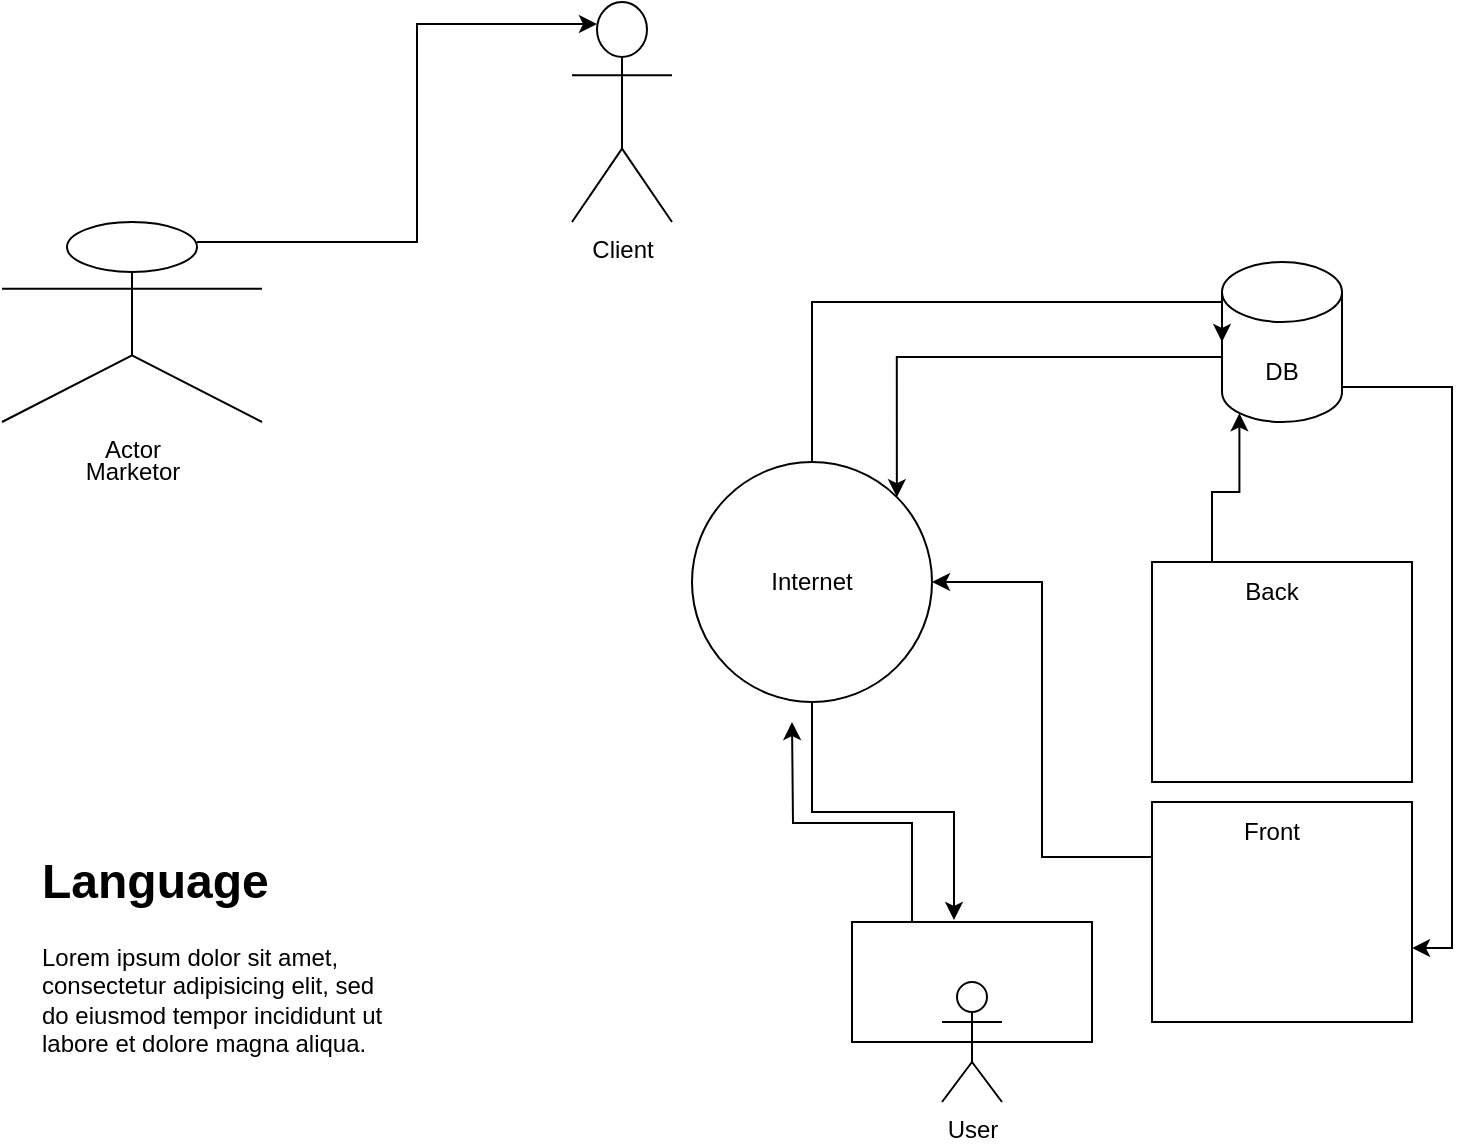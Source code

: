 <mxfile version="20.0.4" type="github">
  <diagram id="kfOT8hEyOMGVeFGY6LPV" name="Page-1">
    <mxGraphModel dx="1207" dy="764" grid="1" gridSize="10" guides="1" tooltips="1" connect="1" arrows="1" fold="1" page="1" pageScale="1" pageWidth="850" pageHeight="1100" math="0" shadow="0">
      <root>
        <mxCell id="0" />
        <mxCell id="1" parent="0" />
        <mxCell id="-GcAtBjWmZyuN-Dd3xA9-8" style="edgeStyle=orthogonalEdgeStyle;rounded=0;orthogonalLoop=1;jettySize=auto;html=1;exitX=0.75;exitY=0.1;exitDx=0;exitDy=0;exitPerimeter=0;entryX=0.25;entryY=0.1;entryDx=0;entryDy=0;entryPerimeter=0;" edge="1" parent="1" source="-GcAtBjWmZyuN-Dd3xA9-1" target="-GcAtBjWmZyuN-Dd3xA9-7">
          <mxGeometry relative="1" as="geometry" />
        </mxCell>
        <mxCell id="-GcAtBjWmZyuN-Dd3xA9-1" value="Actor" style="shape=umlActor;verticalLabelPosition=bottom;verticalAlign=top;html=1;outlineConnect=0;" vertex="1" parent="1">
          <mxGeometry x="75" y="190" width="130" height="100" as="geometry" />
        </mxCell>
        <mxCell id="-GcAtBjWmZyuN-Dd3xA9-2" value="Marketor" style="text;html=1;align=center;verticalAlign=middle;resizable=0;points=[];autosize=1;strokeColor=none;fillColor=none;" vertex="1" parent="1">
          <mxGeometry x="105" y="300" width="70" height="30" as="geometry" />
        </mxCell>
        <mxCell id="-GcAtBjWmZyuN-Dd3xA9-7" value="Client" style="shape=umlActor;verticalLabelPosition=bottom;verticalAlign=top;html=1;outlineConnect=0;" vertex="1" parent="1">
          <mxGeometry x="360" y="80" width="50" height="110" as="geometry" />
        </mxCell>
        <mxCell id="-GcAtBjWmZyuN-Dd3xA9-26" style="edgeStyle=orthogonalEdgeStyle;rounded=0;orthogonalLoop=1;jettySize=auto;html=1;exitX=0;exitY=0.25;exitDx=0;exitDy=0;entryX=1;entryY=0.5;entryDx=0;entryDy=0;" edge="1" parent="1" source="-GcAtBjWmZyuN-Dd3xA9-9" target="-GcAtBjWmZyuN-Dd3xA9-21">
          <mxGeometry relative="1" as="geometry" />
        </mxCell>
        <mxCell id="-GcAtBjWmZyuN-Dd3xA9-9" value="" style="rounded=0;whiteSpace=wrap;html=1;" vertex="1" parent="1">
          <mxGeometry x="650" y="480" width="130" height="110" as="geometry" />
        </mxCell>
        <mxCell id="-GcAtBjWmZyuN-Dd3xA9-13" value="&lt;h1&gt;Language&lt;/h1&gt;&lt;p&gt;Lorem ipsum dolor sit amet, consectetur adipisicing elit, sed do eiusmod tempor incididunt ut labore et dolore magna aliqua.&lt;/p&gt;" style="text;html=1;strokeColor=none;fillColor=none;spacing=5;spacingTop=-20;whiteSpace=wrap;overflow=hidden;rounded=0;" vertex="1" parent="1">
          <mxGeometry x="90" y="500" width="190" height="120" as="geometry" />
        </mxCell>
        <mxCell id="-GcAtBjWmZyuN-Dd3xA9-14" value="Front" style="text;html=1;strokeColor=none;fillColor=none;align=center;verticalAlign=middle;whiteSpace=wrap;rounded=0;" vertex="1" parent="1">
          <mxGeometry x="680" y="480" width="60" height="30" as="geometry" />
        </mxCell>
        <mxCell id="-GcAtBjWmZyuN-Dd3xA9-15" value="" style="rounded=0;whiteSpace=wrap;html=1;" vertex="1" parent="1">
          <mxGeometry x="650" y="360" width="130" height="110" as="geometry" />
        </mxCell>
        <mxCell id="-GcAtBjWmZyuN-Dd3xA9-28" style="edgeStyle=orthogonalEdgeStyle;rounded=0;orthogonalLoop=1;jettySize=auto;html=1;exitX=0;exitY=0;exitDx=0;exitDy=0;entryX=0.145;entryY=1;entryDx=0;entryDy=-4.35;entryPerimeter=0;" edge="1" parent="1" source="-GcAtBjWmZyuN-Dd3xA9-16" target="-GcAtBjWmZyuN-Dd3xA9-17">
          <mxGeometry relative="1" as="geometry" />
        </mxCell>
        <mxCell id="-GcAtBjWmZyuN-Dd3xA9-16" value="Back" style="text;html=1;strokeColor=none;fillColor=none;align=center;verticalAlign=middle;whiteSpace=wrap;rounded=0;" vertex="1" parent="1">
          <mxGeometry x="680" y="360" width="60" height="30" as="geometry" />
        </mxCell>
        <mxCell id="-GcAtBjWmZyuN-Dd3xA9-17" value="" style="shape=cylinder3;whiteSpace=wrap;html=1;boundedLbl=1;backgroundOutline=1;size=15;" vertex="1" parent="1">
          <mxGeometry x="685" y="210" width="60" height="80" as="geometry" />
        </mxCell>
        <mxCell id="-GcAtBjWmZyuN-Dd3xA9-25" style="edgeStyle=orthogonalEdgeStyle;rounded=0;orthogonalLoop=1;jettySize=auto;html=1;exitX=1;exitY=0.75;exitDx=0;exitDy=0;entryX=1;entryY=0.664;entryDx=0;entryDy=0;entryPerimeter=0;" edge="1" parent="1" source="-GcAtBjWmZyuN-Dd3xA9-18" target="-GcAtBjWmZyuN-Dd3xA9-9">
          <mxGeometry relative="1" as="geometry" />
        </mxCell>
        <mxCell id="-GcAtBjWmZyuN-Dd3xA9-29" style="edgeStyle=orthogonalEdgeStyle;rounded=0;orthogonalLoop=1;jettySize=auto;html=1;exitX=0;exitY=0.25;exitDx=0;exitDy=0;entryX=1;entryY=0;entryDx=0;entryDy=0;" edge="1" parent="1" source="-GcAtBjWmZyuN-Dd3xA9-18" target="-GcAtBjWmZyuN-Dd3xA9-21">
          <mxGeometry relative="1" as="geometry" />
        </mxCell>
        <mxCell id="-GcAtBjWmZyuN-Dd3xA9-18" value="DB" style="text;html=1;strokeColor=none;fillColor=none;align=center;verticalAlign=middle;whiteSpace=wrap;rounded=0;" vertex="1" parent="1">
          <mxGeometry x="685" y="250" width="60" height="30" as="geometry" />
        </mxCell>
        <mxCell id="-GcAtBjWmZyuN-Dd3xA9-23" style="edgeStyle=orthogonalEdgeStyle;rounded=0;orthogonalLoop=1;jettySize=auto;html=1;exitX=0.25;exitY=0;exitDx=0;exitDy=0;" edge="1" parent="1" source="-GcAtBjWmZyuN-Dd3xA9-19">
          <mxGeometry relative="1" as="geometry">
            <mxPoint x="470" y="440" as="targetPoint" />
          </mxGeometry>
        </mxCell>
        <mxCell id="-GcAtBjWmZyuN-Dd3xA9-19" value="" style="rounded=0;whiteSpace=wrap;html=1;" vertex="1" parent="1">
          <mxGeometry x="500" y="540" width="120" height="60" as="geometry" />
        </mxCell>
        <mxCell id="-GcAtBjWmZyuN-Dd3xA9-20" value="User" style="shape=umlActor;verticalLabelPosition=bottom;verticalAlign=top;html=1;outlineConnect=0;" vertex="1" parent="1">
          <mxGeometry x="545" y="570" width="30" height="60" as="geometry" />
        </mxCell>
        <mxCell id="-GcAtBjWmZyuN-Dd3xA9-24" style="edgeStyle=orthogonalEdgeStyle;rounded=0;orthogonalLoop=1;jettySize=auto;html=1;exitX=0.5;exitY=0;exitDx=0;exitDy=0;entryX=0;entryY=0;entryDx=0;entryDy=0;" edge="1" parent="1" source="-GcAtBjWmZyuN-Dd3xA9-21" target="-GcAtBjWmZyuN-Dd3xA9-18">
          <mxGeometry relative="1" as="geometry" />
        </mxCell>
        <mxCell id="-GcAtBjWmZyuN-Dd3xA9-27" style="edgeStyle=orthogonalEdgeStyle;rounded=0;orthogonalLoop=1;jettySize=auto;html=1;exitX=0.5;exitY=1;exitDx=0;exitDy=0;entryX=0.425;entryY=-0.017;entryDx=0;entryDy=0;entryPerimeter=0;" edge="1" parent="1" source="-GcAtBjWmZyuN-Dd3xA9-21" target="-GcAtBjWmZyuN-Dd3xA9-19">
          <mxGeometry relative="1" as="geometry" />
        </mxCell>
        <mxCell id="-GcAtBjWmZyuN-Dd3xA9-21" value="" style="ellipse;whiteSpace=wrap;html=1;aspect=fixed;" vertex="1" parent="1">
          <mxGeometry x="420" y="310" width="120" height="120" as="geometry" />
        </mxCell>
        <mxCell id="-GcAtBjWmZyuN-Dd3xA9-22" value="Internet" style="text;html=1;strokeColor=none;fillColor=none;align=center;verticalAlign=middle;whiteSpace=wrap;rounded=0;" vertex="1" parent="1">
          <mxGeometry x="450" y="355" width="60" height="30" as="geometry" />
        </mxCell>
      </root>
    </mxGraphModel>
  </diagram>
</mxfile>
